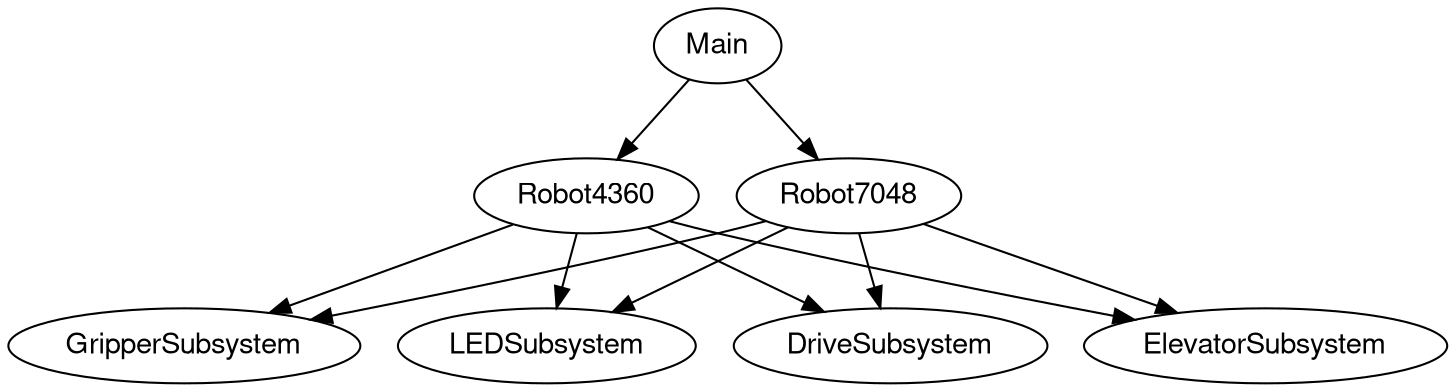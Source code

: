 digraph G {
	fontname="Helvetica,Arial,sans-serif"
	node [fontname="Helvetica,Arial,sans-serif"]
	edge [fontname="Helvetica,Arial,sans-serif"]

	Main -> Robot4360;
	Main -> Robot7048;
	Robot4360 -> DriveSubsystem;
	Robot4360 -> ElevatorSubsystem;
	Robot4360 -> GripperSubsystem;
	Robot4360 -> LEDSubsystem;
	Robot7048 -> DriveSubsystem;
	Robot7048 -> ElevatorSubsystem;
	Robot7048 -> GripperSubsystem;
	Robot7048 -> LEDSubsystem;
}